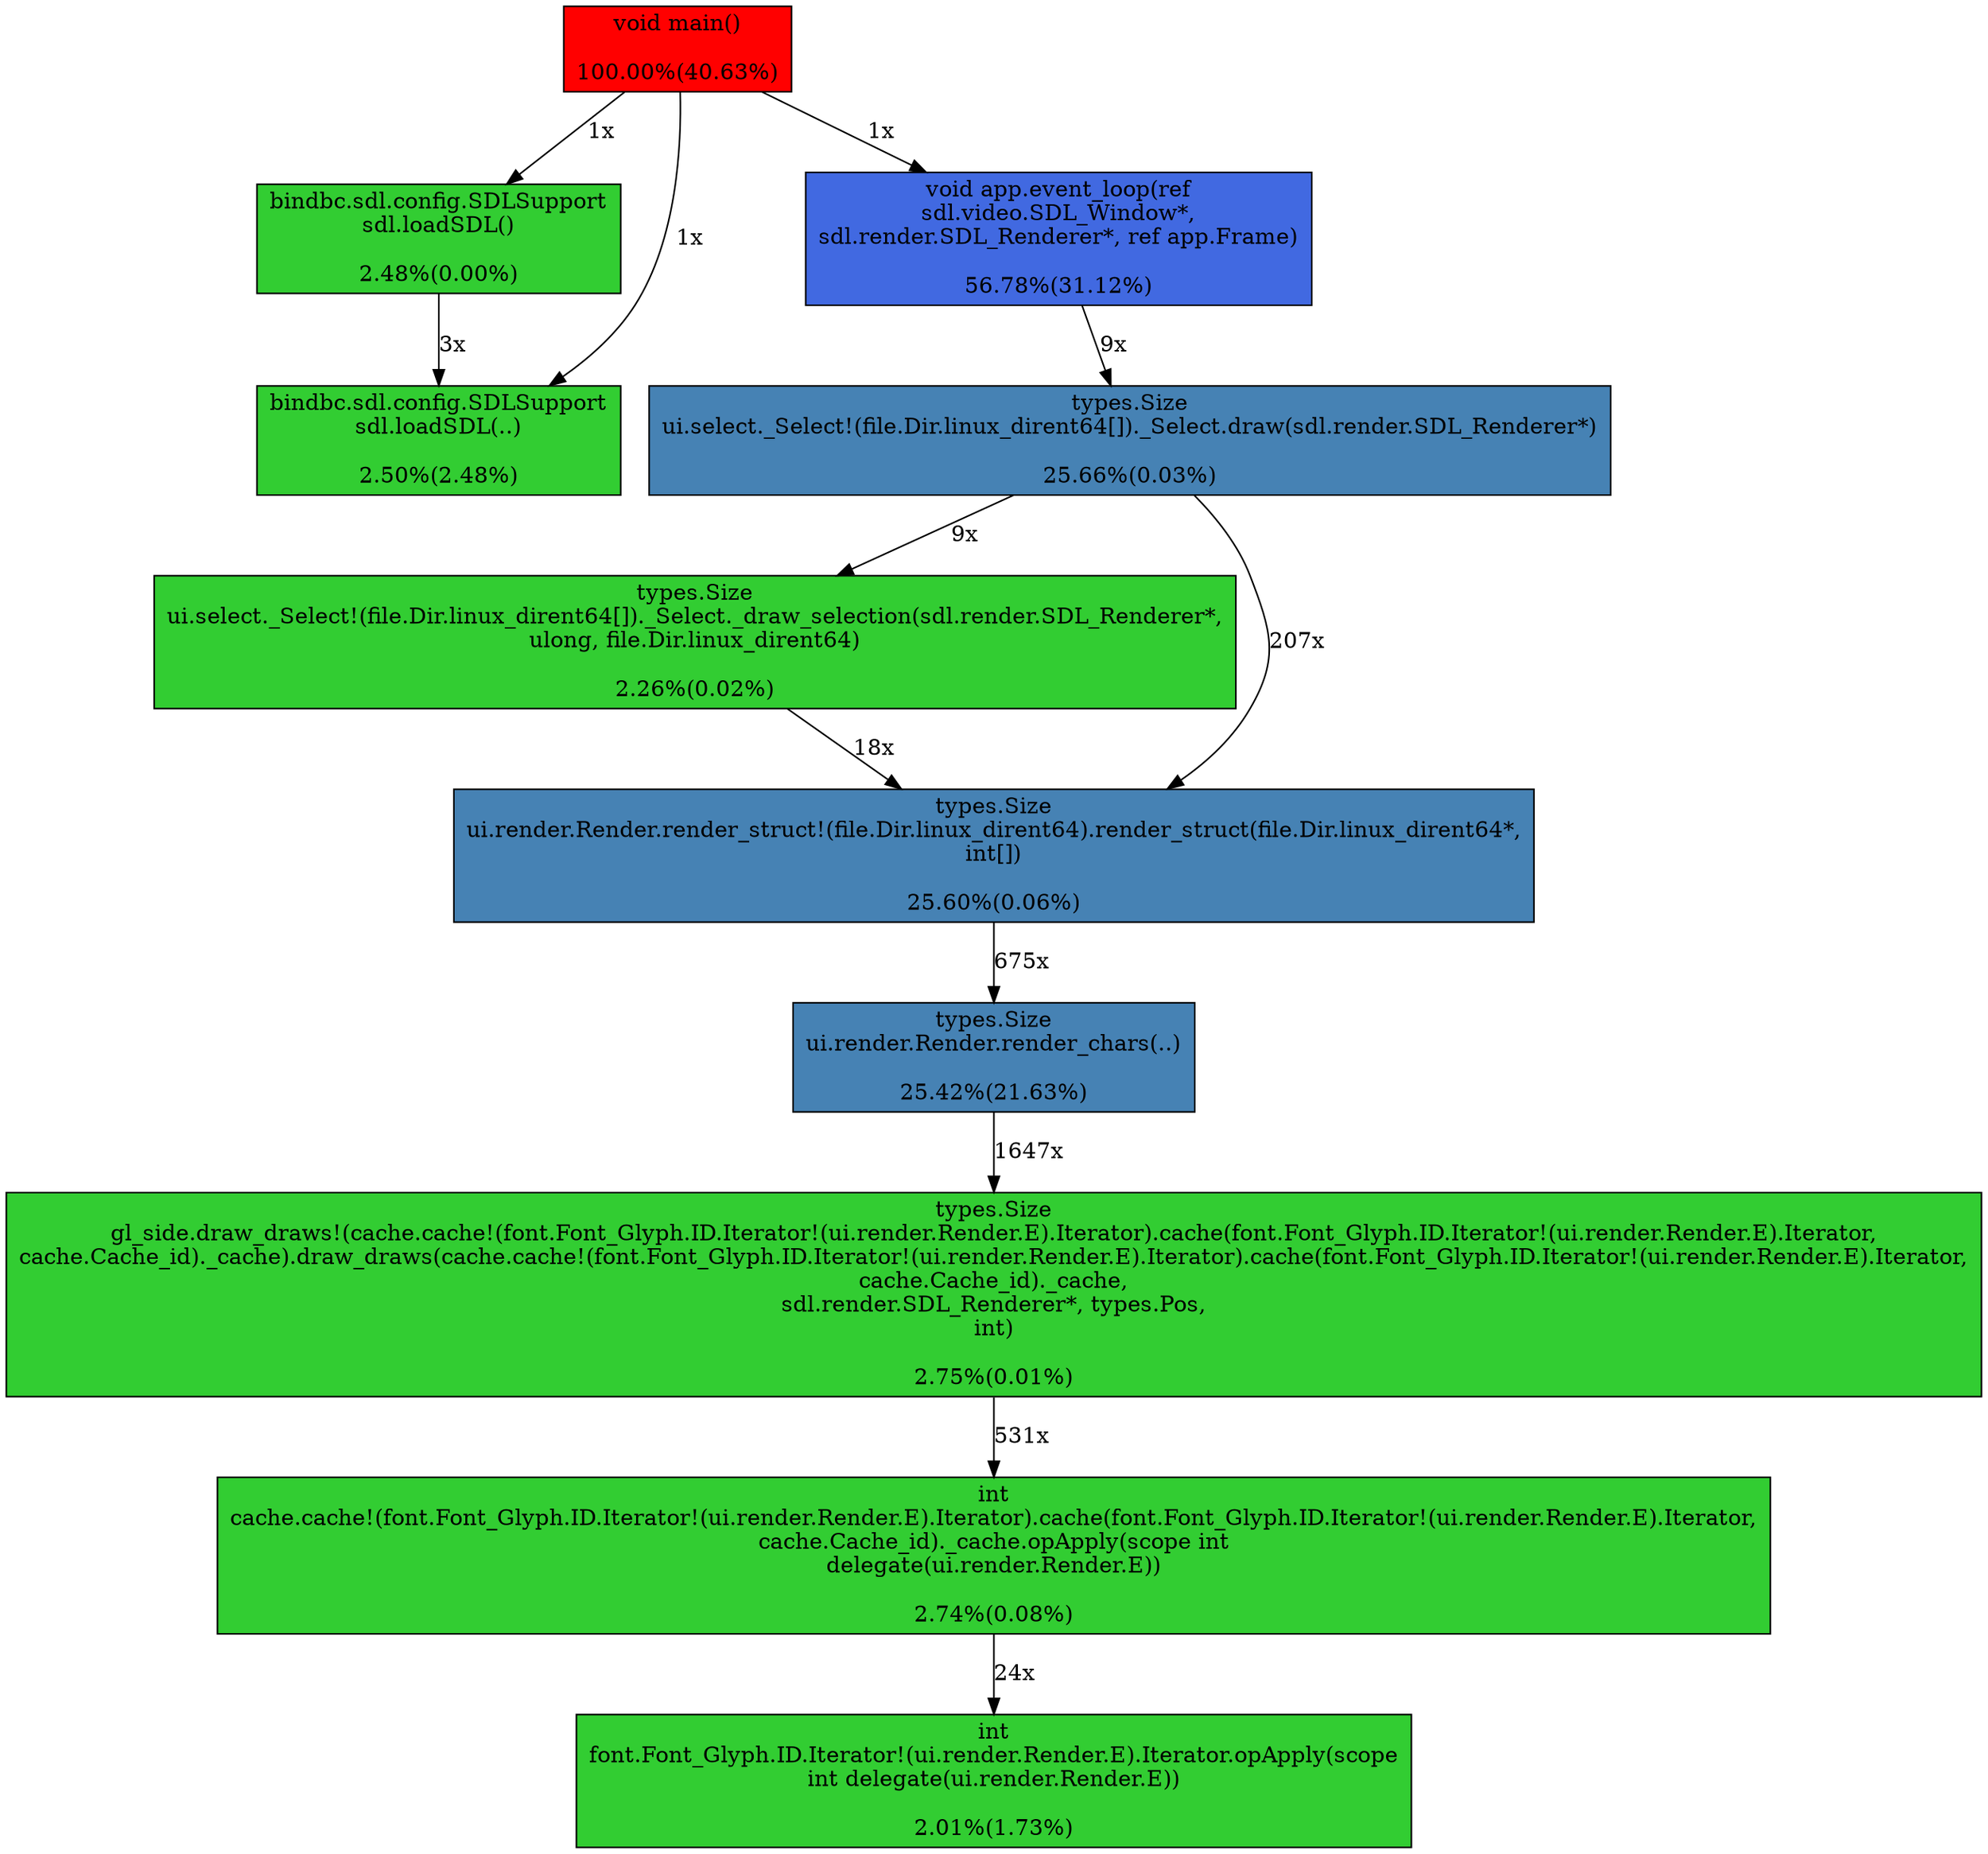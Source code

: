 digraph {
"_D3sdl7loadSDLFNbNiZE6bindbcQBa6config10SDLSupport" [label="bindbc.sdl.config.SDLSupport
sdl.loadSDL()
\n2.48%(0.00%)", shape="box", style=filled, fillcolor="limegreen"];
"_D3sdl7loadSDLFNbNiZE6bindbcQBa6config10SDLSupport" -> "_D3sdl7loadSDLFNbNiPxaZE6bindbcQBd6config10SDLSupport" [label="3x"];
"_D3app10event_loopFKPS3sdl5video10SDL_WindowPSQy6render12SDL_RendererKSQCr5FrameZv" [label="void app.event_loop(ref
sdl.video.SDL_Window*,
sdl.render.SDL_Renderer*, ref app.Frame)
\n56.78%(31.12%)", shape="box", style=filled, fillcolor="royalblue"];
"_D3app10event_loopFKPS3sdl5video10SDL_WindowPSQy6render12SDL_RendererKSQCr5FrameZv" -> "_D2ui6select__T7_SelectTAS4file3Dir14linux_dirent64ZQBl4drawMFPS3sdl6render12SDL_RendererZS5types4Size" [label="9x"];
"_D5cache__TQjTS4font10Font_Glyph2ID__T8IteratorTS2ui6render6Render1EZQBfZQCtFQClSQDb8Cache_idZ6_cache7opApplyMFMDFQCoZiZi" [label="int
cache.cache!(font.Font_Glyph.ID.Iterator!(ui.render.Render.E).Iterator).cache(font.Font_Glyph.ID.Iterator!(ui.render.Render.E).Iterator,
cache.Cache_id)._cache.opApply(scope int
delegate(ui.render.Render.E))
\n2.74%(0.08%)", shape="box", style=filled, fillcolor="limegreen"];
"_D5cache__TQjTS4font10Font_Glyph2ID__T8IteratorTS2ui6render6Render1EZQBfZQCtFQClSQDb8Cache_idZ6_cache7opApplyMFMDFQCoZiZi" -> "_D4font10Font_Glyph2ID__T8IteratorTS2ui6render6Render1EZQBf7opApplyMFMDFQBlZiZi" [label="24x"];
"_D2ui6select__T7_SelectTAS4file3Dir14linux_dirent64ZQBl15_draw_selectionMFPS3sdl6render12SDL_RenderermQCzZS5types4Size" [label="types.Size
ui.select._Select!(file.Dir.linux_dirent64[])._Select._draw_selection(sdl.render.SDL_Renderer*,
ulong, file.Dir.linux_dirent64)
\n2.26%(0.02%)", shape="box", style=filled, fillcolor="limegreen"];
"_D2ui6select__T7_SelectTAS4file3Dir14linux_dirent64ZQBl15_draw_selectionMFPS3sdl6render12SDL_RenderermQCzZS5types4Size" -> "_D2ui6render6Render__T13render_structTS4file3Dir14linux_dirent64ZQBrMFPQBhAiZS5types4Size" [label="18x"];
"_Dmain" [label="void main()
\n100.00%(40.63%)", shape="box", style=filled, fillcolor="red"];
"_Dmain" -> "_D3sdl7loadSDLFNbNiZE6bindbcQBa6config10SDLSupport" [label="1x"];
"_Dmain" -> "_D3app10event_loopFKPS3sdl5video10SDL_WindowPSQy6render12SDL_RendererKSQCr5FrameZv" [label="1x"];
"_Dmain" -> "_D3sdl7loadSDLFNbNiPxaZE6bindbcQBd6config10SDLSupport" [label="1x"];
"_D2ui6render6Render12render_charsMFAaZS5types4Size" [label="types.Size
ui.render.Render.render_chars(..)
\n25.42%(21.63%)", shape="box", style=filled, fillcolor="steelblue"];
"_D2ui6render6Render12render_charsMFAaZS5types4Size" -> "_D7gl_side__T10draw_drawsTS5cache__TQjTS4font10Font_Glyph2ID__T8IteratorTS2ui6render6Render1EZQBfZQCtFQClSQDb8Cache_idZ6_cacheZQEkFQEbPS3sdlQCl12SDL_RendererS5types3PosiZSQn4Size" [label="1647x"];
"_D4font10Font_Glyph2ID__T8IteratorTS2ui6render6Render1EZQBf7opApplyMFMDFQBlZiZi" [label="int
font.Font_Glyph.ID.Iterator!(ui.render.Render.E).Iterator.opApply(scope
int delegate(ui.render.Render.E))
\n2.01%(1.73%)", shape="box", style=filled, fillcolor="limegreen"];
"_D7gl_side__T10draw_drawsTS5cache__TQjTS4font10Font_Glyph2ID__T8IteratorTS2ui6render6Render1EZQBfZQCtFQClSQDb8Cache_idZ6_cacheZQEkFQEbPS3sdlQCl12SDL_RendererS5types3PosiZSQn4Size" [label="types.Size
gl_side.draw_draws!(cache.cache!(font.Font_Glyph.ID.Iterator!(ui.render.Render.E).Iterator).cache(font.Font_Glyph.ID.Iterator!(ui.render.Render.E).Iterator,
cache.Cache_id)._cache).draw_draws(cache.cache!(font.Font_Glyph.ID.Iterator!(ui.render.Render.E).Iterator).cache(font.Font_Glyph.ID.Iterator!(ui.render.Render.E).Iterator,
cache.Cache_id)._cache,
sdl.render.SDL_Renderer*, types.Pos,
int)
\n2.75%(0.01%)", shape="box", style=filled, fillcolor="limegreen"];
"_D7gl_side__T10draw_drawsTS5cache__TQjTS4font10Font_Glyph2ID__T8IteratorTS2ui6render6Render1EZQBfZQCtFQClSQDb8Cache_idZ6_cacheZQEkFQEbPS3sdlQCl12SDL_RendererS5types3PosiZSQn4Size" -> "_D5cache__TQjTS4font10Font_Glyph2ID__T8IteratorTS2ui6render6Render1EZQBfZQCtFQClSQDb8Cache_idZ6_cache7opApplyMFMDFQCoZiZi" [label="531x"];
"_D2ui6select__T7_SelectTAS4file3Dir14linux_dirent64ZQBl4drawMFPS3sdl6render12SDL_RendererZS5types4Size" [label="types.Size
ui.select._Select!(file.Dir.linux_dirent64[])._Select.draw(sdl.render.SDL_Renderer*)
\n25.66%(0.03%)", shape="box", style=filled, fillcolor="steelblue"];
"_D2ui6select__T7_SelectTAS4file3Dir14linux_dirent64ZQBl4drawMFPS3sdl6render12SDL_RendererZS5types4Size" -> "_D2ui6select__T7_SelectTAS4file3Dir14linux_dirent64ZQBl15_draw_selectionMFPS3sdl6render12SDL_RenderermQCzZS5types4Size" [label="9x"];
"_D2ui6select__T7_SelectTAS4file3Dir14linux_dirent64ZQBl4drawMFPS3sdl6render12SDL_RendererZS5types4Size" -> "_D2ui6render6Render__T13render_structTS4file3Dir14linux_dirent64ZQBrMFPQBhAiZS5types4Size" [label="207x"];
"_D2ui6render6Render__T13render_structTS4file3Dir14linux_dirent64ZQBrMFPQBhAiZS5types4Size" [label="types.Size
ui.render.Render.render_struct!(file.Dir.linux_dirent64).render_struct(file.Dir.linux_dirent64*,
int[])
\n25.60%(0.06%)", shape="box", style=filled, fillcolor="steelblue"];
"_D2ui6render6Render__T13render_structTS4file3Dir14linux_dirent64ZQBrMFPQBhAiZS5types4Size" -> "_D2ui6render6Render12render_charsMFAaZS5types4Size" [label="675x"];
"_D3sdl7loadSDLFNbNiPxaZE6bindbcQBd6config10SDLSupport" [label="bindbc.sdl.config.SDLSupport
sdl.loadSDL(..)
\n2.50%(2.48%)", shape="box", style=filled, fillcolor="limegreen"];
}
